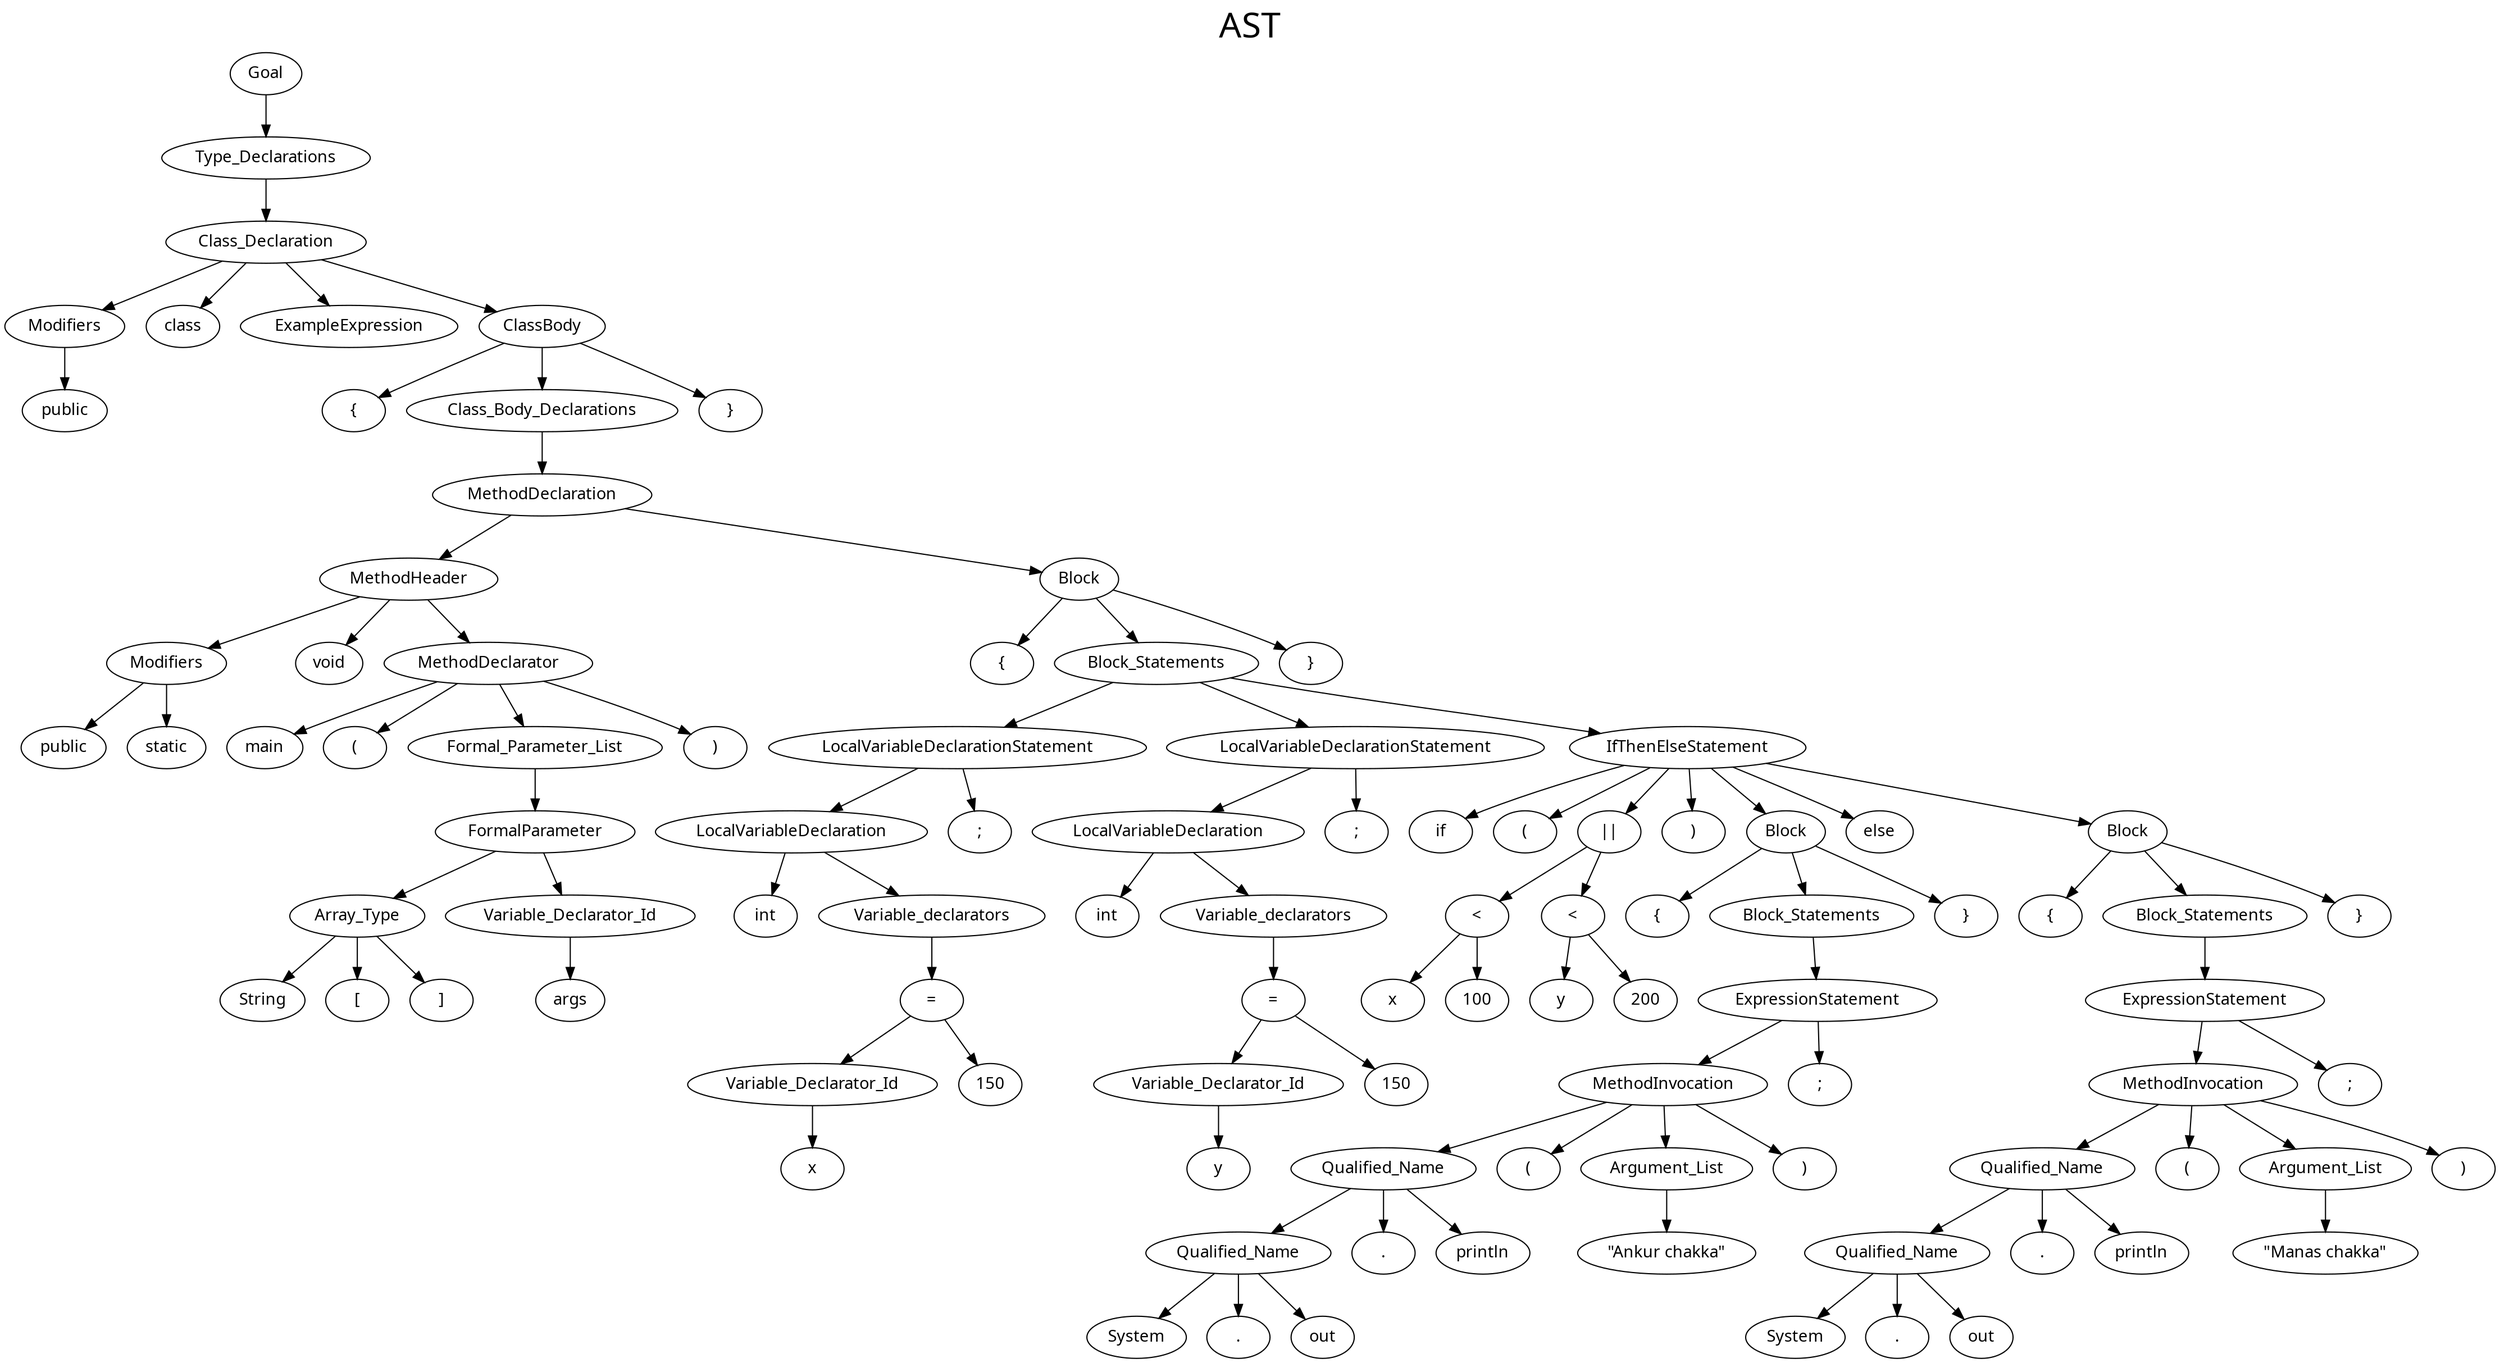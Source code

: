 digraph G{

    label     = "AST"
    fontname  = "Cascadia code"
    fontsize  = 30
    labelloc  = t
    
    node   [ fontname="Cascadia code" ]

	103		[ style = solid label = "Goal"  ];
	103 -> 102
	102		[ style = solid label = "Type_Declarations"  ];
	102 -> 101
	101		[ style = solid label = "Class_Declaration"  ];
	101 -> 1
	1		[ style = solid label = "Modifiers"  ];
	1 -> 0
	0		[ style = solid label = "public"  ];
	101 -> 2
	2		[ style = solid label = "class"  ];
	101 -> 3
	3		[ style = solid label = "ExampleExpression"  ];
	101 -> 100
	100		[ style = solid label = "ClassBody"  ];
	100 -> 4
	4		[ style = solid label = "{"  ];
	100 -> 98
	98		[ style = solid label = "Class_Body_Declarations"  ];
	98 -> 97
	97		[ style = solid label = "MethodDeclaration"  ];
	97 -> 22
	22		[ style = solid label = "MethodHeader"  ];
	22 -> 6
	6		[ style = solid label = "Modifiers"  ];
	6 -> 5
	5		[ style = solid label = "public"  ];
	6 -> 7
	7		[ style = solid label = "static"  ];
	22 -> 8
	8		[ style = solid label = "void"  ];
	22 -> 20
	20		[ style = solid label = "MethodDeclarator"  ];
	20 -> 9
	9		[ style = solid label = "main"  ];
	20 -> 10
	10		[ style = solid label = "("  ];
	20 -> 19
	19		[ style = solid label = "Formal_Parameter_List"  ];
	19 -> 18
	18		[ style = solid label = "FormalParameter"  ];
	18 -> 14
	14		[ style = solid label = "Array_Type"  ];
	14 -> 11
	11		[ style = solid label = "String"  ];
	14 -> 12
	12		[ style = solid label = "["  ];
	14 -> 13
	13		[ style = solid label = "]"  ];
	18 -> 16
	16		[ style = solid label = "Variable_Declarator_Id"  ];
	16 -> 15
	15		[ style = solid label = "args"  ];
	20 -> 17
	17		[ style = solid label = ")"  ];
	97 -> 96
	96		[ style = solid label = "Block"  ];
	96 -> 21
	21		[ style = solid label = "{"  ];
	96 -> 33
	33		[ style = solid label = "Block_Statements"  ];
	33 -> 32
	32		[ style = solid label = "LocalVariableDeclarationStatement"  ];
	32 -> 31
	31		[ style = solid label = "LocalVariableDeclaration"  ];
	31 -> 23
	23		[ style = solid label = "int"  ];
	31 -> 30
	30		[ style = solid label = "Variable_declarators"  ];
	30 -> 29
	29		[ style = solid label = "="  ];
	29 -> 25
	25		[ style = solid label = "Variable_Declarator_Id"  ];
	25 -> 24
	24		[ style = solid label = "x"  ];
	29 -> 27
	27		[ style = solid label = "150"  ];
	32 -> 28
	28		[ style = solid label = ";"  ];
	33 -> 43
	43		[ style = solid label = "LocalVariableDeclarationStatement"  ];
	43 -> 42
	42		[ style = solid label = "LocalVariableDeclaration"  ];
	42 -> 34
	34		[ style = solid label = "int"  ];
	42 -> 41
	41		[ style = solid label = "Variable_declarators"  ];
	41 -> 40
	40		[ style = solid label = "="  ];
	40 -> 36
	36		[ style = solid label = "Variable_Declarator_Id"  ];
	36 -> 35
	35		[ style = solid label = "y"  ];
	40 -> 38
	38		[ style = solid label = "150"  ];
	43 -> 39
	39		[ style = solid label = ";"  ];
	33 -> 94
	94		[ style = solid label = "IfThenElseStatement"  ];
	94 -> 44
	44		[ style = solid label = "if"  ];
	94 -> 45
	45		[ style = solid label = "("  ];
	94 -> 56
	56		[ style = solid label = "||"  ];
	56 -> 50
	50		[ style = solid label = "<"  ];
	50 -> 46
	46		[ style = solid label = "x"  ];
	50 -> 48
	48		[ style = solid label = "100"  ];
	56 -> 55
	55		[ style = solid label = "<"  ];
	55 -> 51
	51		[ style = solid label = "y"  ];
	55 -> 53
	53		[ style = solid label = "200"  ];
	94 -> 54
	54		[ style = solid label = ")"  ];
	94 -> 74
	74		[ style = solid label = "Block"  ];
	74 -> 57
	57		[ style = solid label = "{"  ];
	74 -> 72
	72		[ style = solid label = "Block_Statements"  ];
	72 -> 71
	71		[ style = solid label = "ExpressionStatement"  ];
	71 -> 69
	69		[ style = solid label = "MethodInvocation"  ];
	69 -> 64
	64		[ style = solid label = "Qualified_Name"  ];
	64 -> 61
	61		[ style = solid label = "Qualified_Name"  ];
	61 -> 58
	58		[ style = solid label = "System"  ];
	61 -> 59
	59		[ style = solid label = "."  ];
	61 -> 60
	60		[ style = solid label = "out"  ];
	64 -> 62
	62		[ style = solid label = "."  ];
	64 -> 63
	63		[ style = solid label = "println"  ];
	69 -> 65
	65		[ style = solid label = "("  ];
	69 -> 68
	68		[ style = solid label = "Argument_List"  ];
	68 -> 66
	66		[ style = solid label = "\"Ankur chakka\""  ];
	69 -> 67
	67		[ style = solid label = ")"  ];
	71 -> 70
	70		[ style = solid label = ";"  ];
	74 -> 73
	73		[ style = solid label = "}"  ];
	94 -> 75
	75		[ style = solid label = "else"  ];
	94 -> 93
	93		[ style = solid label = "Block"  ];
	93 -> 76
	76		[ style = solid label = "{"  ];
	93 -> 91
	91		[ style = solid label = "Block_Statements"  ];
	91 -> 90
	90		[ style = solid label = "ExpressionStatement"  ];
	90 -> 88
	88		[ style = solid label = "MethodInvocation"  ];
	88 -> 83
	83		[ style = solid label = "Qualified_Name"  ];
	83 -> 80
	80		[ style = solid label = "Qualified_Name"  ];
	80 -> 77
	77		[ style = solid label = "System"  ];
	80 -> 78
	78		[ style = solid label = "."  ];
	80 -> 79
	79		[ style = solid label = "out"  ];
	83 -> 81
	81		[ style = solid label = "."  ];
	83 -> 82
	82		[ style = solid label = "println"  ];
	88 -> 84
	84		[ style = solid label = "("  ];
	88 -> 87
	87		[ style = solid label = "Argument_List"  ];
	87 -> 85
	85		[ style = solid label = "\"Manas chakka\""  ];
	88 -> 86
	86		[ style = solid label = ")"  ];
	90 -> 89
	89		[ style = solid label = ";"  ];
	93 -> 92
	92		[ style = solid label = "}"  ];
	96 -> 95
	95		[ style = solid label = "}"  ];
	100 -> 99
	99		[ style = solid label = "}"  ];
}